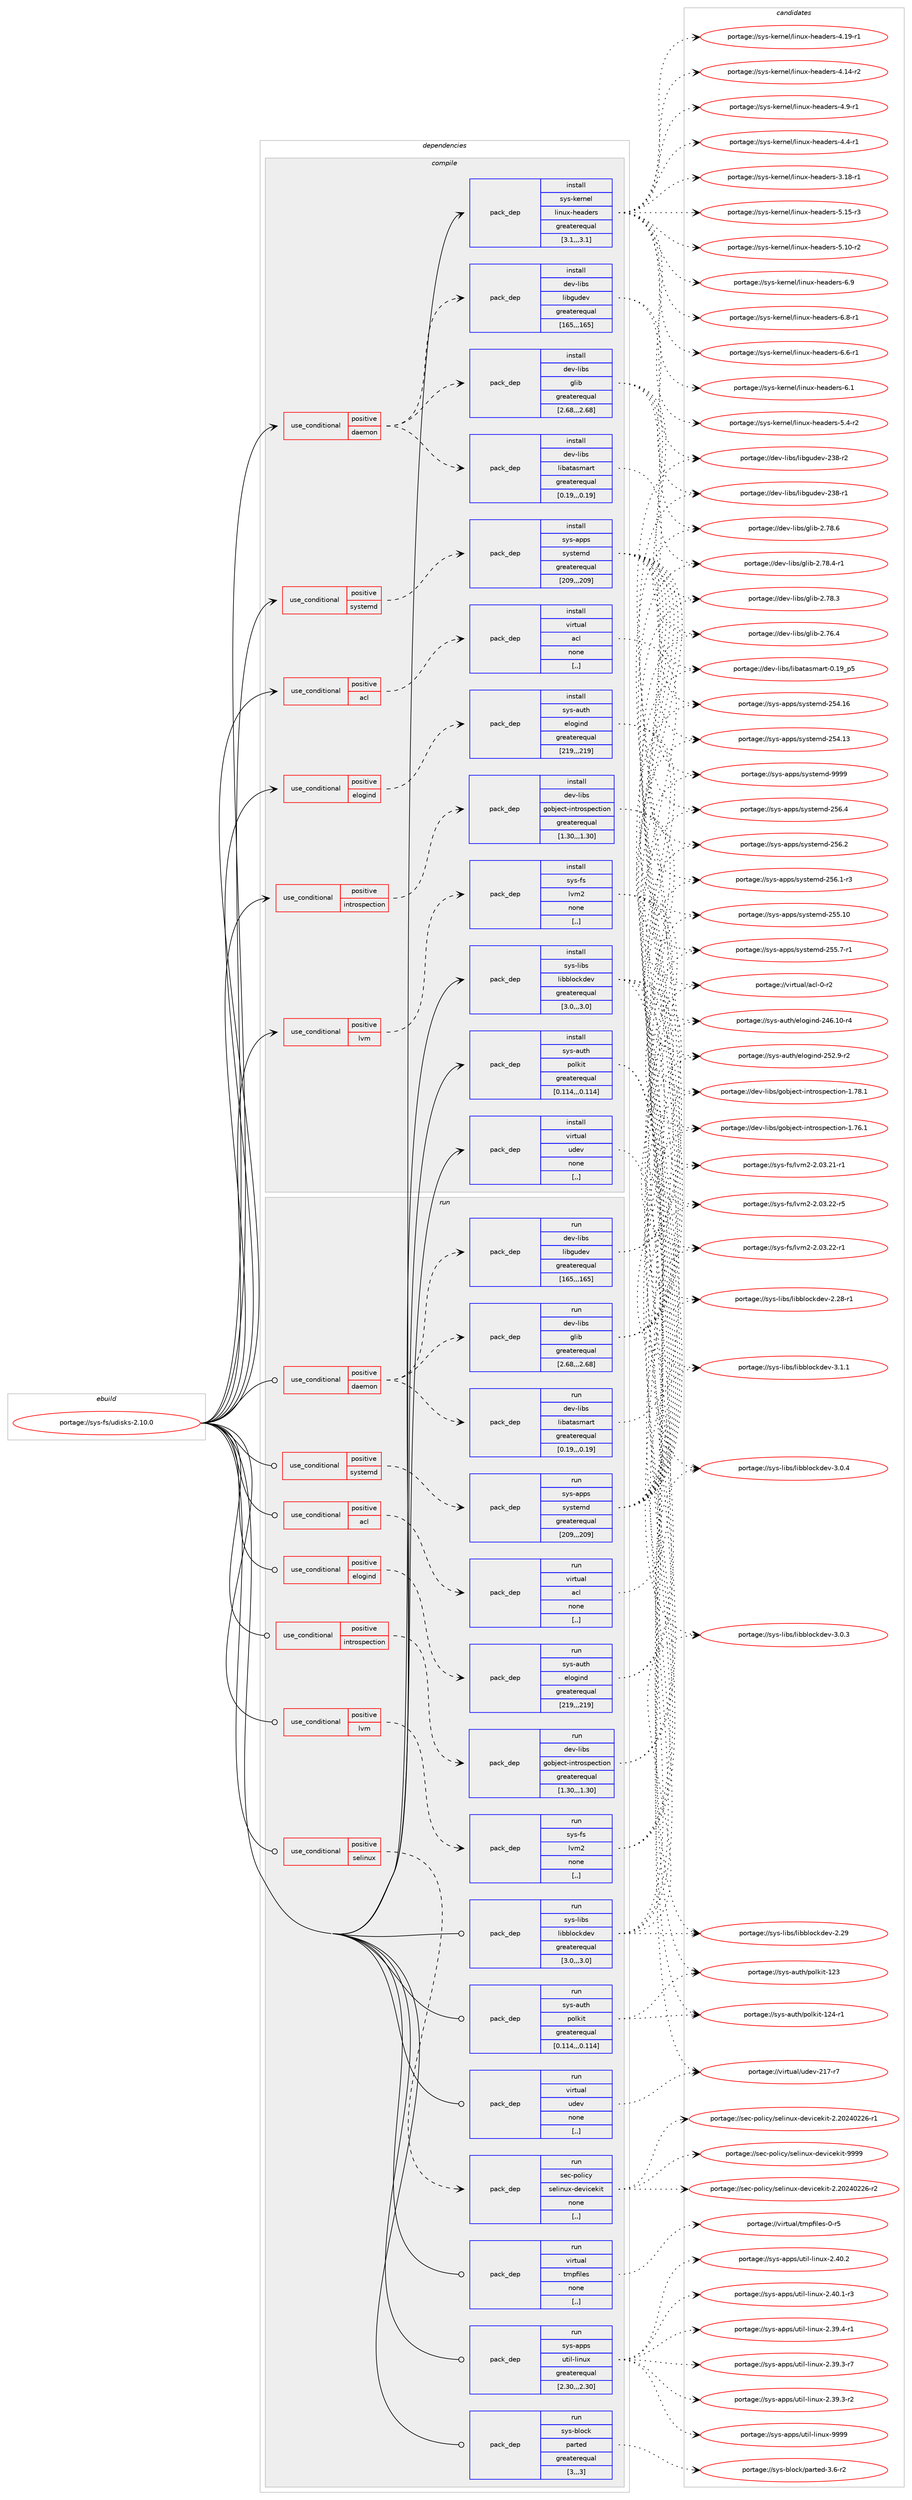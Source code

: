 digraph prolog {

# *************
# Graph options
# *************

newrank=true;
concentrate=true;
compound=true;
graph [rankdir=LR,fontname=Helvetica,fontsize=10,ranksep=1.5];#, ranksep=2.5, nodesep=0.2];
edge  [arrowhead=vee];
node  [fontname=Helvetica,fontsize=10];

# **********
# The ebuild
# **********

subgraph cluster_leftcol {
color=gray;
label=<<i>ebuild</i>>;
id [label="portage://sys-fs/udisks-2.10.0", color=red, width=4, href="../sys-fs/udisks-2.10.0.svg"];
}

# ****************
# The dependencies
# ****************

subgraph cluster_midcol {
color=gray;
label=<<i>dependencies</i>>;
subgraph cluster_compile {
fillcolor="#eeeeee";
style=filled;
label=<<i>compile</i>>;
subgraph cond116480 {
dependency437229 [label=<<TABLE BORDER="0" CELLBORDER="1" CELLSPACING="0" CELLPADDING="4"><TR><TD ROWSPAN="3" CELLPADDING="10">use_conditional</TD></TR><TR><TD>positive</TD></TR><TR><TD>acl</TD></TR></TABLE>>, shape=none, color=red];
subgraph pack317780 {
dependency437230 [label=<<TABLE BORDER="0" CELLBORDER="1" CELLSPACING="0" CELLPADDING="4" WIDTH="220"><TR><TD ROWSPAN="6" CELLPADDING="30">pack_dep</TD></TR><TR><TD WIDTH="110">install</TD></TR><TR><TD>virtual</TD></TR><TR><TD>acl</TD></TR><TR><TD>none</TD></TR><TR><TD>[,,]</TD></TR></TABLE>>, shape=none, color=blue];
}
dependency437229:e -> dependency437230:w [weight=20,style="dashed",arrowhead="vee"];
}
id:e -> dependency437229:w [weight=20,style="solid",arrowhead="vee"];
subgraph cond116481 {
dependency437231 [label=<<TABLE BORDER="0" CELLBORDER="1" CELLSPACING="0" CELLPADDING="4"><TR><TD ROWSPAN="3" CELLPADDING="10">use_conditional</TD></TR><TR><TD>positive</TD></TR><TR><TD>daemon</TD></TR></TABLE>>, shape=none, color=red];
subgraph pack317781 {
dependency437232 [label=<<TABLE BORDER="0" CELLBORDER="1" CELLSPACING="0" CELLPADDING="4" WIDTH="220"><TR><TD ROWSPAN="6" CELLPADDING="30">pack_dep</TD></TR><TR><TD WIDTH="110">install</TD></TR><TR><TD>dev-libs</TD></TR><TR><TD>glib</TD></TR><TR><TD>greaterequal</TD></TR><TR><TD>[2.68,,,2.68]</TD></TR></TABLE>>, shape=none, color=blue];
}
dependency437231:e -> dependency437232:w [weight=20,style="dashed",arrowhead="vee"];
subgraph pack317782 {
dependency437233 [label=<<TABLE BORDER="0" CELLBORDER="1" CELLSPACING="0" CELLPADDING="4" WIDTH="220"><TR><TD ROWSPAN="6" CELLPADDING="30">pack_dep</TD></TR><TR><TD WIDTH="110">install</TD></TR><TR><TD>dev-libs</TD></TR><TR><TD>libatasmart</TD></TR><TR><TD>greaterequal</TD></TR><TR><TD>[0.19,,,0.19]</TD></TR></TABLE>>, shape=none, color=blue];
}
dependency437231:e -> dependency437233:w [weight=20,style="dashed",arrowhead="vee"];
subgraph pack317783 {
dependency437234 [label=<<TABLE BORDER="0" CELLBORDER="1" CELLSPACING="0" CELLPADDING="4" WIDTH="220"><TR><TD ROWSPAN="6" CELLPADDING="30">pack_dep</TD></TR><TR><TD WIDTH="110">install</TD></TR><TR><TD>dev-libs</TD></TR><TR><TD>libgudev</TD></TR><TR><TD>greaterequal</TD></TR><TR><TD>[165,,,165]</TD></TR></TABLE>>, shape=none, color=blue];
}
dependency437231:e -> dependency437234:w [weight=20,style="dashed",arrowhead="vee"];
}
id:e -> dependency437231:w [weight=20,style="solid",arrowhead="vee"];
subgraph cond116482 {
dependency437235 [label=<<TABLE BORDER="0" CELLBORDER="1" CELLSPACING="0" CELLPADDING="4"><TR><TD ROWSPAN="3" CELLPADDING="10">use_conditional</TD></TR><TR><TD>positive</TD></TR><TR><TD>elogind</TD></TR></TABLE>>, shape=none, color=red];
subgraph pack317784 {
dependency437236 [label=<<TABLE BORDER="0" CELLBORDER="1" CELLSPACING="0" CELLPADDING="4" WIDTH="220"><TR><TD ROWSPAN="6" CELLPADDING="30">pack_dep</TD></TR><TR><TD WIDTH="110">install</TD></TR><TR><TD>sys-auth</TD></TR><TR><TD>elogind</TD></TR><TR><TD>greaterequal</TD></TR><TR><TD>[219,,,219]</TD></TR></TABLE>>, shape=none, color=blue];
}
dependency437235:e -> dependency437236:w [weight=20,style="dashed",arrowhead="vee"];
}
id:e -> dependency437235:w [weight=20,style="solid",arrowhead="vee"];
subgraph cond116483 {
dependency437237 [label=<<TABLE BORDER="0" CELLBORDER="1" CELLSPACING="0" CELLPADDING="4"><TR><TD ROWSPAN="3" CELLPADDING="10">use_conditional</TD></TR><TR><TD>positive</TD></TR><TR><TD>introspection</TD></TR></TABLE>>, shape=none, color=red];
subgraph pack317785 {
dependency437238 [label=<<TABLE BORDER="0" CELLBORDER="1" CELLSPACING="0" CELLPADDING="4" WIDTH="220"><TR><TD ROWSPAN="6" CELLPADDING="30">pack_dep</TD></TR><TR><TD WIDTH="110">install</TD></TR><TR><TD>dev-libs</TD></TR><TR><TD>gobject-introspection</TD></TR><TR><TD>greaterequal</TD></TR><TR><TD>[1.30,,,1.30]</TD></TR></TABLE>>, shape=none, color=blue];
}
dependency437237:e -> dependency437238:w [weight=20,style="dashed",arrowhead="vee"];
}
id:e -> dependency437237:w [weight=20,style="solid",arrowhead="vee"];
subgraph cond116484 {
dependency437239 [label=<<TABLE BORDER="0" CELLBORDER="1" CELLSPACING="0" CELLPADDING="4"><TR><TD ROWSPAN="3" CELLPADDING="10">use_conditional</TD></TR><TR><TD>positive</TD></TR><TR><TD>lvm</TD></TR></TABLE>>, shape=none, color=red];
subgraph pack317786 {
dependency437240 [label=<<TABLE BORDER="0" CELLBORDER="1" CELLSPACING="0" CELLPADDING="4" WIDTH="220"><TR><TD ROWSPAN="6" CELLPADDING="30">pack_dep</TD></TR><TR><TD WIDTH="110">install</TD></TR><TR><TD>sys-fs</TD></TR><TR><TD>lvm2</TD></TR><TR><TD>none</TD></TR><TR><TD>[,,]</TD></TR></TABLE>>, shape=none, color=blue];
}
dependency437239:e -> dependency437240:w [weight=20,style="dashed",arrowhead="vee"];
}
id:e -> dependency437239:w [weight=20,style="solid",arrowhead="vee"];
subgraph cond116485 {
dependency437241 [label=<<TABLE BORDER="0" CELLBORDER="1" CELLSPACING="0" CELLPADDING="4"><TR><TD ROWSPAN="3" CELLPADDING="10">use_conditional</TD></TR><TR><TD>positive</TD></TR><TR><TD>systemd</TD></TR></TABLE>>, shape=none, color=red];
subgraph pack317787 {
dependency437242 [label=<<TABLE BORDER="0" CELLBORDER="1" CELLSPACING="0" CELLPADDING="4" WIDTH="220"><TR><TD ROWSPAN="6" CELLPADDING="30">pack_dep</TD></TR><TR><TD WIDTH="110">install</TD></TR><TR><TD>sys-apps</TD></TR><TR><TD>systemd</TD></TR><TR><TD>greaterequal</TD></TR><TR><TD>[209,,,209]</TD></TR></TABLE>>, shape=none, color=blue];
}
dependency437241:e -> dependency437242:w [weight=20,style="dashed",arrowhead="vee"];
}
id:e -> dependency437241:w [weight=20,style="solid",arrowhead="vee"];
subgraph pack317788 {
dependency437243 [label=<<TABLE BORDER="0" CELLBORDER="1" CELLSPACING="0" CELLPADDING="4" WIDTH="220"><TR><TD ROWSPAN="6" CELLPADDING="30">pack_dep</TD></TR><TR><TD WIDTH="110">install</TD></TR><TR><TD>sys-auth</TD></TR><TR><TD>polkit</TD></TR><TR><TD>greaterequal</TD></TR><TR><TD>[0.114,,,0.114]</TD></TR></TABLE>>, shape=none, color=blue];
}
id:e -> dependency437243:w [weight=20,style="solid",arrowhead="vee"];
subgraph pack317789 {
dependency437244 [label=<<TABLE BORDER="0" CELLBORDER="1" CELLSPACING="0" CELLPADDING="4" WIDTH="220"><TR><TD ROWSPAN="6" CELLPADDING="30">pack_dep</TD></TR><TR><TD WIDTH="110">install</TD></TR><TR><TD>sys-kernel</TD></TR><TR><TD>linux-headers</TD></TR><TR><TD>greaterequal</TD></TR><TR><TD>[3.1,,,3.1]</TD></TR></TABLE>>, shape=none, color=blue];
}
id:e -> dependency437244:w [weight=20,style="solid",arrowhead="vee"];
subgraph pack317790 {
dependency437245 [label=<<TABLE BORDER="0" CELLBORDER="1" CELLSPACING="0" CELLPADDING="4" WIDTH="220"><TR><TD ROWSPAN="6" CELLPADDING="30">pack_dep</TD></TR><TR><TD WIDTH="110">install</TD></TR><TR><TD>sys-libs</TD></TR><TR><TD>libblockdev</TD></TR><TR><TD>greaterequal</TD></TR><TR><TD>[3.0,,,3.0]</TD></TR></TABLE>>, shape=none, color=blue];
}
id:e -> dependency437245:w [weight=20,style="solid",arrowhead="vee"];
subgraph pack317791 {
dependency437246 [label=<<TABLE BORDER="0" CELLBORDER="1" CELLSPACING="0" CELLPADDING="4" WIDTH="220"><TR><TD ROWSPAN="6" CELLPADDING="30">pack_dep</TD></TR><TR><TD WIDTH="110">install</TD></TR><TR><TD>virtual</TD></TR><TR><TD>udev</TD></TR><TR><TD>none</TD></TR><TR><TD>[,,]</TD></TR></TABLE>>, shape=none, color=blue];
}
id:e -> dependency437246:w [weight=20,style="solid",arrowhead="vee"];
}
subgraph cluster_compileandrun {
fillcolor="#eeeeee";
style=filled;
label=<<i>compile and run</i>>;
}
subgraph cluster_run {
fillcolor="#eeeeee";
style=filled;
label=<<i>run</i>>;
subgraph cond116486 {
dependency437247 [label=<<TABLE BORDER="0" CELLBORDER="1" CELLSPACING="0" CELLPADDING="4"><TR><TD ROWSPAN="3" CELLPADDING="10">use_conditional</TD></TR><TR><TD>positive</TD></TR><TR><TD>acl</TD></TR></TABLE>>, shape=none, color=red];
subgraph pack317792 {
dependency437248 [label=<<TABLE BORDER="0" CELLBORDER="1" CELLSPACING="0" CELLPADDING="4" WIDTH="220"><TR><TD ROWSPAN="6" CELLPADDING="30">pack_dep</TD></TR><TR><TD WIDTH="110">run</TD></TR><TR><TD>virtual</TD></TR><TR><TD>acl</TD></TR><TR><TD>none</TD></TR><TR><TD>[,,]</TD></TR></TABLE>>, shape=none, color=blue];
}
dependency437247:e -> dependency437248:w [weight=20,style="dashed",arrowhead="vee"];
}
id:e -> dependency437247:w [weight=20,style="solid",arrowhead="odot"];
subgraph cond116487 {
dependency437249 [label=<<TABLE BORDER="0" CELLBORDER="1" CELLSPACING="0" CELLPADDING="4"><TR><TD ROWSPAN="3" CELLPADDING="10">use_conditional</TD></TR><TR><TD>positive</TD></TR><TR><TD>daemon</TD></TR></TABLE>>, shape=none, color=red];
subgraph pack317793 {
dependency437250 [label=<<TABLE BORDER="0" CELLBORDER="1" CELLSPACING="0" CELLPADDING="4" WIDTH="220"><TR><TD ROWSPAN="6" CELLPADDING="30">pack_dep</TD></TR><TR><TD WIDTH="110">run</TD></TR><TR><TD>dev-libs</TD></TR><TR><TD>glib</TD></TR><TR><TD>greaterequal</TD></TR><TR><TD>[2.68,,,2.68]</TD></TR></TABLE>>, shape=none, color=blue];
}
dependency437249:e -> dependency437250:w [weight=20,style="dashed",arrowhead="vee"];
subgraph pack317794 {
dependency437251 [label=<<TABLE BORDER="0" CELLBORDER="1" CELLSPACING="0" CELLPADDING="4" WIDTH="220"><TR><TD ROWSPAN="6" CELLPADDING="30">pack_dep</TD></TR><TR><TD WIDTH="110">run</TD></TR><TR><TD>dev-libs</TD></TR><TR><TD>libatasmart</TD></TR><TR><TD>greaterequal</TD></TR><TR><TD>[0.19,,,0.19]</TD></TR></TABLE>>, shape=none, color=blue];
}
dependency437249:e -> dependency437251:w [weight=20,style="dashed",arrowhead="vee"];
subgraph pack317795 {
dependency437252 [label=<<TABLE BORDER="0" CELLBORDER="1" CELLSPACING="0" CELLPADDING="4" WIDTH="220"><TR><TD ROWSPAN="6" CELLPADDING="30">pack_dep</TD></TR><TR><TD WIDTH="110">run</TD></TR><TR><TD>dev-libs</TD></TR><TR><TD>libgudev</TD></TR><TR><TD>greaterequal</TD></TR><TR><TD>[165,,,165]</TD></TR></TABLE>>, shape=none, color=blue];
}
dependency437249:e -> dependency437252:w [weight=20,style="dashed",arrowhead="vee"];
}
id:e -> dependency437249:w [weight=20,style="solid",arrowhead="odot"];
subgraph cond116488 {
dependency437253 [label=<<TABLE BORDER="0" CELLBORDER="1" CELLSPACING="0" CELLPADDING="4"><TR><TD ROWSPAN="3" CELLPADDING="10">use_conditional</TD></TR><TR><TD>positive</TD></TR><TR><TD>elogind</TD></TR></TABLE>>, shape=none, color=red];
subgraph pack317796 {
dependency437254 [label=<<TABLE BORDER="0" CELLBORDER="1" CELLSPACING="0" CELLPADDING="4" WIDTH="220"><TR><TD ROWSPAN="6" CELLPADDING="30">pack_dep</TD></TR><TR><TD WIDTH="110">run</TD></TR><TR><TD>sys-auth</TD></TR><TR><TD>elogind</TD></TR><TR><TD>greaterequal</TD></TR><TR><TD>[219,,,219]</TD></TR></TABLE>>, shape=none, color=blue];
}
dependency437253:e -> dependency437254:w [weight=20,style="dashed",arrowhead="vee"];
}
id:e -> dependency437253:w [weight=20,style="solid",arrowhead="odot"];
subgraph cond116489 {
dependency437255 [label=<<TABLE BORDER="0" CELLBORDER="1" CELLSPACING="0" CELLPADDING="4"><TR><TD ROWSPAN="3" CELLPADDING="10">use_conditional</TD></TR><TR><TD>positive</TD></TR><TR><TD>introspection</TD></TR></TABLE>>, shape=none, color=red];
subgraph pack317797 {
dependency437256 [label=<<TABLE BORDER="0" CELLBORDER="1" CELLSPACING="0" CELLPADDING="4" WIDTH="220"><TR><TD ROWSPAN="6" CELLPADDING="30">pack_dep</TD></TR><TR><TD WIDTH="110">run</TD></TR><TR><TD>dev-libs</TD></TR><TR><TD>gobject-introspection</TD></TR><TR><TD>greaterequal</TD></TR><TR><TD>[1.30,,,1.30]</TD></TR></TABLE>>, shape=none, color=blue];
}
dependency437255:e -> dependency437256:w [weight=20,style="dashed",arrowhead="vee"];
}
id:e -> dependency437255:w [weight=20,style="solid",arrowhead="odot"];
subgraph cond116490 {
dependency437257 [label=<<TABLE BORDER="0" CELLBORDER="1" CELLSPACING="0" CELLPADDING="4"><TR><TD ROWSPAN="3" CELLPADDING="10">use_conditional</TD></TR><TR><TD>positive</TD></TR><TR><TD>lvm</TD></TR></TABLE>>, shape=none, color=red];
subgraph pack317798 {
dependency437258 [label=<<TABLE BORDER="0" CELLBORDER="1" CELLSPACING="0" CELLPADDING="4" WIDTH="220"><TR><TD ROWSPAN="6" CELLPADDING="30">pack_dep</TD></TR><TR><TD WIDTH="110">run</TD></TR><TR><TD>sys-fs</TD></TR><TR><TD>lvm2</TD></TR><TR><TD>none</TD></TR><TR><TD>[,,]</TD></TR></TABLE>>, shape=none, color=blue];
}
dependency437257:e -> dependency437258:w [weight=20,style="dashed",arrowhead="vee"];
}
id:e -> dependency437257:w [weight=20,style="solid",arrowhead="odot"];
subgraph cond116491 {
dependency437259 [label=<<TABLE BORDER="0" CELLBORDER="1" CELLSPACING="0" CELLPADDING="4"><TR><TD ROWSPAN="3" CELLPADDING="10">use_conditional</TD></TR><TR><TD>positive</TD></TR><TR><TD>selinux</TD></TR></TABLE>>, shape=none, color=red];
subgraph pack317799 {
dependency437260 [label=<<TABLE BORDER="0" CELLBORDER="1" CELLSPACING="0" CELLPADDING="4" WIDTH="220"><TR><TD ROWSPAN="6" CELLPADDING="30">pack_dep</TD></TR><TR><TD WIDTH="110">run</TD></TR><TR><TD>sec-policy</TD></TR><TR><TD>selinux-devicekit</TD></TR><TR><TD>none</TD></TR><TR><TD>[,,]</TD></TR></TABLE>>, shape=none, color=blue];
}
dependency437259:e -> dependency437260:w [weight=20,style="dashed",arrowhead="vee"];
}
id:e -> dependency437259:w [weight=20,style="solid",arrowhead="odot"];
subgraph cond116492 {
dependency437261 [label=<<TABLE BORDER="0" CELLBORDER="1" CELLSPACING="0" CELLPADDING="4"><TR><TD ROWSPAN="3" CELLPADDING="10">use_conditional</TD></TR><TR><TD>positive</TD></TR><TR><TD>systemd</TD></TR></TABLE>>, shape=none, color=red];
subgraph pack317800 {
dependency437262 [label=<<TABLE BORDER="0" CELLBORDER="1" CELLSPACING="0" CELLPADDING="4" WIDTH="220"><TR><TD ROWSPAN="6" CELLPADDING="30">pack_dep</TD></TR><TR><TD WIDTH="110">run</TD></TR><TR><TD>sys-apps</TD></TR><TR><TD>systemd</TD></TR><TR><TD>greaterequal</TD></TR><TR><TD>[209,,,209]</TD></TR></TABLE>>, shape=none, color=blue];
}
dependency437261:e -> dependency437262:w [weight=20,style="dashed",arrowhead="vee"];
}
id:e -> dependency437261:w [weight=20,style="solid",arrowhead="odot"];
subgraph pack317801 {
dependency437263 [label=<<TABLE BORDER="0" CELLBORDER="1" CELLSPACING="0" CELLPADDING="4" WIDTH="220"><TR><TD ROWSPAN="6" CELLPADDING="30">pack_dep</TD></TR><TR><TD WIDTH="110">run</TD></TR><TR><TD>sys-apps</TD></TR><TR><TD>util-linux</TD></TR><TR><TD>greaterequal</TD></TR><TR><TD>[2.30,,,2.30]</TD></TR></TABLE>>, shape=none, color=blue];
}
id:e -> dependency437263:w [weight=20,style="solid",arrowhead="odot"];
subgraph pack317802 {
dependency437264 [label=<<TABLE BORDER="0" CELLBORDER="1" CELLSPACING="0" CELLPADDING="4" WIDTH="220"><TR><TD ROWSPAN="6" CELLPADDING="30">pack_dep</TD></TR><TR><TD WIDTH="110">run</TD></TR><TR><TD>sys-auth</TD></TR><TR><TD>polkit</TD></TR><TR><TD>greaterequal</TD></TR><TR><TD>[0.114,,,0.114]</TD></TR></TABLE>>, shape=none, color=blue];
}
id:e -> dependency437264:w [weight=20,style="solid",arrowhead="odot"];
subgraph pack317803 {
dependency437265 [label=<<TABLE BORDER="0" CELLBORDER="1" CELLSPACING="0" CELLPADDING="4" WIDTH="220"><TR><TD ROWSPAN="6" CELLPADDING="30">pack_dep</TD></TR><TR><TD WIDTH="110">run</TD></TR><TR><TD>sys-block</TD></TR><TR><TD>parted</TD></TR><TR><TD>greaterequal</TD></TR><TR><TD>[3,,,3]</TD></TR></TABLE>>, shape=none, color=blue];
}
id:e -> dependency437265:w [weight=20,style="solid",arrowhead="odot"];
subgraph pack317804 {
dependency437266 [label=<<TABLE BORDER="0" CELLBORDER="1" CELLSPACING="0" CELLPADDING="4" WIDTH="220"><TR><TD ROWSPAN="6" CELLPADDING="30">pack_dep</TD></TR><TR><TD WIDTH="110">run</TD></TR><TR><TD>sys-libs</TD></TR><TR><TD>libblockdev</TD></TR><TR><TD>greaterequal</TD></TR><TR><TD>[3.0,,,3.0]</TD></TR></TABLE>>, shape=none, color=blue];
}
id:e -> dependency437266:w [weight=20,style="solid",arrowhead="odot"];
subgraph pack317805 {
dependency437267 [label=<<TABLE BORDER="0" CELLBORDER="1" CELLSPACING="0" CELLPADDING="4" WIDTH="220"><TR><TD ROWSPAN="6" CELLPADDING="30">pack_dep</TD></TR><TR><TD WIDTH="110">run</TD></TR><TR><TD>virtual</TD></TR><TR><TD>tmpfiles</TD></TR><TR><TD>none</TD></TR><TR><TD>[,,]</TD></TR></TABLE>>, shape=none, color=blue];
}
id:e -> dependency437267:w [weight=20,style="solid",arrowhead="odot"];
subgraph pack317806 {
dependency437268 [label=<<TABLE BORDER="0" CELLBORDER="1" CELLSPACING="0" CELLPADDING="4" WIDTH="220"><TR><TD ROWSPAN="6" CELLPADDING="30">pack_dep</TD></TR><TR><TD WIDTH="110">run</TD></TR><TR><TD>virtual</TD></TR><TR><TD>udev</TD></TR><TR><TD>none</TD></TR><TR><TD>[,,]</TD></TR></TABLE>>, shape=none, color=blue];
}
id:e -> dependency437268:w [weight=20,style="solid",arrowhead="odot"];
}
}

# **************
# The candidates
# **************

subgraph cluster_choices {
rank=same;
color=gray;
label=<<i>candidates</i>>;

subgraph choice317780 {
color=black;
nodesep=1;
choice1181051141161179710847979910845484511450 [label="portage://virtual/acl-0-r2", color=red, width=4,href="../virtual/acl-0-r2.svg"];
dependency437230:e -> choice1181051141161179710847979910845484511450:w [style=dotted,weight="100"];
}
subgraph choice317781 {
color=black;
nodesep=1;
choice1001011184510810598115471031081059845504655564654 [label="portage://dev-libs/glib-2.78.6", color=red, width=4,href="../dev-libs/glib-2.78.6.svg"];
choice10010111845108105981154710310810598455046555646524511449 [label="portage://dev-libs/glib-2.78.4-r1", color=red, width=4,href="../dev-libs/glib-2.78.4-r1.svg"];
choice1001011184510810598115471031081059845504655564651 [label="portage://dev-libs/glib-2.78.3", color=red, width=4,href="../dev-libs/glib-2.78.3.svg"];
choice1001011184510810598115471031081059845504655544652 [label="portage://dev-libs/glib-2.76.4", color=red, width=4,href="../dev-libs/glib-2.76.4.svg"];
dependency437232:e -> choice1001011184510810598115471031081059845504655564654:w [style=dotted,weight="100"];
dependency437232:e -> choice10010111845108105981154710310810598455046555646524511449:w [style=dotted,weight="100"];
dependency437232:e -> choice1001011184510810598115471031081059845504655564651:w [style=dotted,weight="100"];
dependency437232:e -> choice1001011184510810598115471031081059845504655544652:w [style=dotted,weight="100"];
}
subgraph choice317782 {
color=black;
nodesep=1;
choice1001011184510810598115471081059897116971151099711411645484649579511253 [label="portage://dev-libs/libatasmart-0.19_p5", color=red, width=4,href="../dev-libs/libatasmart-0.19_p5.svg"];
dependency437233:e -> choice1001011184510810598115471081059897116971151099711411645484649579511253:w [style=dotted,weight="100"];
}
subgraph choice317783 {
color=black;
nodesep=1;
choice10010111845108105981154710810598103117100101118455051564511450 [label="portage://dev-libs/libgudev-238-r2", color=red, width=4,href="../dev-libs/libgudev-238-r2.svg"];
choice10010111845108105981154710810598103117100101118455051564511449 [label="portage://dev-libs/libgudev-238-r1", color=red, width=4,href="../dev-libs/libgudev-238-r1.svg"];
dependency437234:e -> choice10010111845108105981154710810598103117100101118455051564511450:w [style=dotted,weight="100"];
dependency437234:e -> choice10010111845108105981154710810598103117100101118455051564511449:w [style=dotted,weight="100"];
}
subgraph choice317784 {
color=black;
nodesep=1;
choice1151211154597117116104471011081111031051101004550535046574511450 [label="portage://sys-auth/elogind-252.9-r2", color=red, width=4,href="../sys-auth/elogind-252.9-r2.svg"];
choice115121115459711711610447101108111103105110100455052544649484511452 [label="portage://sys-auth/elogind-246.10-r4", color=red, width=4,href="../sys-auth/elogind-246.10-r4.svg"];
dependency437236:e -> choice1151211154597117116104471011081111031051101004550535046574511450:w [style=dotted,weight="100"];
dependency437236:e -> choice115121115459711711610447101108111103105110100455052544649484511452:w [style=dotted,weight="100"];
}
subgraph choice317785 {
color=black;
nodesep=1;
choice1001011184510810598115471031119810610199116451051101161141111151121019911610511111045494655564649 [label="portage://dev-libs/gobject-introspection-1.78.1", color=red, width=4,href="../dev-libs/gobject-introspection-1.78.1.svg"];
choice1001011184510810598115471031119810610199116451051101161141111151121019911610511111045494655544649 [label="portage://dev-libs/gobject-introspection-1.76.1", color=red, width=4,href="../dev-libs/gobject-introspection-1.76.1.svg"];
dependency437238:e -> choice1001011184510810598115471031119810610199116451051101161141111151121019911610511111045494655564649:w [style=dotted,weight="100"];
dependency437238:e -> choice1001011184510810598115471031119810610199116451051101161141111151121019911610511111045494655544649:w [style=dotted,weight="100"];
}
subgraph choice317786 {
color=black;
nodesep=1;
choice11512111545102115471081181095045504648514650504511453 [label="portage://sys-fs/lvm2-2.03.22-r5", color=red, width=4,href="../sys-fs/lvm2-2.03.22-r5.svg"];
choice11512111545102115471081181095045504648514650504511449 [label="portage://sys-fs/lvm2-2.03.22-r1", color=red, width=4,href="../sys-fs/lvm2-2.03.22-r1.svg"];
choice11512111545102115471081181095045504648514650494511449 [label="portage://sys-fs/lvm2-2.03.21-r1", color=red, width=4,href="../sys-fs/lvm2-2.03.21-r1.svg"];
dependency437240:e -> choice11512111545102115471081181095045504648514650504511453:w [style=dotted,weight="100"];
dependency437240:e -> choice11512111545102115471081181095045504648514650504511449:w [style=dotted,weight="100"];
dependency437240:e -> choice11512111545102115471081181095045504648514650494511449:w [style=dotted,weight="100"];
}
subgraph choice317787 {
color=black;
nodesep=1;
choice1151211154597112112115471151211151161011091004557575757 [label="portage://sys-apps/systemd-9999", color=red, width=4,href="../sys-apps/systemd-9999.svg"];
choice115121115459711211211547115121115116101109100455053544652 [label="portage://sys-apps/systemd-256.4", color=red, width=4,href="../sys-apps/systemd-256.4.svg"];
choice115121115459711211211547115121115116101109100455053544650 [label="portage://sys-apps/systemd-256.2", color=red, width=4,href="../sys-apps/systemd-256.2.svg"];
choice1151211154597112112115471151211151161011091004550535446494511451 [label="portage://sys-apps/systemd-256.1-r3", color=red, width=4,href="../sys-apps/systemd-256.1-r3.svg"];
choice11512111545971121121154711512111511610110910045505353464948 [label="portage://sys-apps/systemd-255.10", color=red, width=4,href="../sys-apps/systemd-255.10.svg"];
choice1151211154597112112115471151211151161011091004550535346554511449 [label="portage://sys-apps/systemd-255.7-r1", color=red, width=4,href="../sys-apps/systemd-255.7-r1.svg"];
choice11512111545971121121154711512111511610110910045505352464954 [label="portage://sys-apps/systemd-254.16", color=red, width=4,href="../sys-apps/systemd-254.16.svg"];
choice11512111545971121121154711512111511610110910045505352464951 [label="portage://sys-apps/systemd-254.13", color=red, width=4,href="../sys-apps/systemd-254.13.svg"];
dependency437242:e -> choice1151211154597112112115471151211151161011091004557575757:w [style=dotted,weight="100"];
dependency437242:e -> choice115121115459711211211547115121115116101109100455053544652:w [style=dotted,weight="100"];
dependency437242:e -> choice115121115459711211211547115121115116101109100455053544650:w [style=dotted,weight="100"];
dependency437242:e -> choice1151211154597112112115471151211151161011091004550535446494511451:w [style=dotted,weight="100"];
dependency437242:e -> choice11512111545971121121154711512111511610110910045505353464948:w [style=dotted,weight="100"];
dependency437242:e -> choice1151211154597112112115471151211151161011091004550535346554511449:w [style=dotted,weight="100"];
dependency437242:e -> choice11512111545971121121154711512111511610110910045505352464954:w [style=dotted,weight="100"];
dependency437242:e -> choice11512111545971121121154711512111511610110910045505352464951:w [style=dotted,weight="100"];
}
subgraph choice317788 {
color=black;
nodesep=1;
choice115121115459711711610447112111108107105116454950524511449 [label="portage://sys-auth/polkit-124-r1", color=red, width=4,href="../sys-auth/polkit-124-r1.svg"];
choice11512111545971171161044711211110810710511645495051 [label="portage://sys-auth/polkit-123", color=red, width=4,href="../sys-auth/polkit-123.svg"];
dependency437243:e -> choice115121115459711711610447112111108107105116454950524511449:w [style=dotted,weight="100"];
dependency437243:e -> choice11512111545971171161044711211110810710511645495051:w [style=dotted,weight="100"];
}
subgraph choice317789 {
color=black;
nodesep=1;
choice1151211154510710111411010110847108105110117120451041019710010111411545544657 [label="portage://sys-kernel/linux-headers-6.9", color=red, width=4,href="../sys-kernel/linux-headers-6.9.svg"];
choice11512111545107101114110101108471081051101171204510410197100101114115455446564511449 [label="portage://sys-kernel/linux-headers-6.8-r1", color=red, width=4,href="../sys-kernel/linux-headers-6.8-r1.svg"];
choice11512111545107101114110101108471081051101171204510410197100101114115455446544511449 [label="portage://sys-kernel/linux-headers-6.6-r1", color=red, width=4,href="../sys-kernel/linux-headers-6.6-r1.svg"];
choice1151211154510710111411010110847108105110117120451041019710010111411545544649 [label="portage://sys-kernel/linux-headers-6.1", color=red, width=4,href="../sys-kernel/linux-headers-6.1.svg"];
choice1151211154510710111411010110847108105110117120451041019710010111411545534649534511451 [label="portage://sys-kernel/linux-headers-5.15-r3", color=red, width=4,href="../sys-kernel/linux-headers-5.15-r3.svg"];
choice1151211154510710111411010110847108105110117120451041019710010111411545534649484511450 [label="portage://sys-kernel/linux-headers-5.10-r2", color=red, width=4,href="../sys-kernel/linux-headers-5.10-r2.svg"];
choice11512111545107101114110101108471081051101171204510410197100101114115455346524511450 [label="portage://sys-kernel/linux-headers-5.4-r2", color=red, width=4,href="../sys-kernel/linux-headers-5.4-r2.svg"];
choice1151211154510710111411010110847108105110117120451041019710010111411545524649574511449 [label="portage://sys-kernel/linux-headers-4.19-r1", color=red, width=4,href="../sys-kernel/linux-headers-4.19-r1.svg"];
choice1151211154510710111411010110847108105110117120451041019710010111411545524649524511450 [label="portage://sys-kernel/linux-headers-4.14-r2", color=red, width=4,href="../sys-kernel/linux-headers-4.14-r2.svg"];
choice11512111545107101114110101108471081051101171204510410197100101114115455246574511449 [label="portage://sys-kernel/linux-headers-4.9-r1", color=red, width=4,href="../sys-kernel/linux-headers-4.9-r1.svg"];
choice11512111545107101114110101108471081051101171204510410197100101114115455246524511449 [label="portage://sys-kernel/linux-headers-4.4-r1", color=red, width=4,href="../sys-kernel/linux-headers-4.4-r1.svg"];
choice1151211154510710111411010110847108105110117120451041019710010111411545514649564511449 [label="portage://sys-kernel/linux-headers-3.18-r1", color=red, width=4,href="../sys-kernel/linux-headers-3.18-r1.svg"];
dependency437244:e -> choice1151211154510710111411010110847108105110117120451041019710010111411545544657:w [style=dotted,weight="100"];
dependency437244:e -> choice11512111545107101114110101108471081051101171204510410197100101114115455446564511449:w [style=dotted,weight="100"];
dependency437244:e -> choice11512111545107101114110101108471081051101171204510410197100101114115455446544511449:w [style=dotted,weight="100"];
dependency437244:e -> choice1151211154510710111411010110847108105110117120451041019710010111411545544649:w [style=dotted,weight="100"];
dependency437244:e -> choice1151211154510710111411010110847108105110117120451041019710010111411545534649534511451:w [style=dotted,weight="100"];
dependency437244:e -> choice1151211154510710111411010110847108105110117120451041019710010111411545534649484511450:w [style=dotted,weight="100"];
dependency437244:e -> choice11512111545107101114110101108471081051101171204510410197100101114115455346524511450:w [style=dotted,weight="100"];
dependency437244:e -> choice1151211154510710111411010110847108105110117120451041019710010111411545524649574511449:w [style=dotted,weight="100"];
dependency437244:e -> choice1151211154510710111411010110847108105110117120451041019710010111411545524649524511450:w [style=dotted,weight="100"];
dependency437244:e -> choice11512111545107101114110101108471081051101171204510410197100101114115455246574511449:w [style=dotted,weight="100"];
dependency437244:e -> choice11512111545107101114110101108471081051101171204510410197100101114115455246524511449:w [style=dotted,weight="100"];
dependency437244:e -> choice1151211154510710111411010110847108105110117120451041019710010111411545514649564511449:w [style=dotted,weight="100"];
}
subgraph choice317790 {
color=black;
nodesep=1;
choice115121115451081059811547108105989810811199107100101118455146494649 [label="portage://sys-libs/libblockdev-3.1.1", color=red, width=4,href="../sys-libs/libblockdev-3.1.1.svg"];
choice115121115451081059811547108105989810811199107100101118455146484652 [label="portage://sys-libs/libblockdev-3.0.4", color=red, width=4,href="../sys-libs/libblockdev-3.0.4.svg"];
choice115121115451081059811547108105989810811199107100101118455146484651 [label="portage://sys-libs/libblockdev-3.0.3", color=red, width=4,href="../sys-libs/libblockdev-3.0.3.svg"];
choice1151211154510810598115471081059898108111991071001011184550465057 [label="portage://sys-libs/libblockdev-2.29", color=red, width=4,href="../sys-libs/libblockdev-2.29.svg"];
choice11512111545108105981154710810598981081119910710010111845504650564511449 [label="portage://sys-libs/libblockdev-2.28-r1", color=red, width=4,href="../sys-libs/libblockdev-2.28-r1.svg"];
dependency437245:e -> choice115121115451081059811547108105989810811199107100101118455146494649:w [style=dotted,weight="100"];
dependency437245:e -> choice115121115451081059811547108105989810811199107100101118455146484652:w [style=dotted,weight="100"];
dependency437245:e -> choice115121115451081059811547108105989810811199107100101118455146484651:w [style=dotted,weight="100"];
dependency437245:e -> choice1151211154510810598115471081059898108111991071001011184550465057:w [style=dotted,weight="100"];
dependency437245:e -> choice11512111545108105981154710810598981081119910710010111845504650564511449:w [style=dotted,weight="100"];
}
subgraph choice317791 {
color=black;
nodesep=1;
choice1181051141161179710847117100101118455049554511455 [label="portage://virtual/udev-217-r7", color=red, width=4,href="../virtual/udev-217-r7.svg"];
dependency437246:e -> choice1181051141161179710847117100101118455049554511455:w [style=dotted,weight="100"];
}
subgraph choice317792 {
color=black;
nodesep=1;
choice1181051141161179710847979910845484511450 [label="portage://virtual/acl-0-r2", color=red, width=4,href="../virtual/acl-0-r2.svg"];
dependency437248:e -> choice1181051141161179710847979910845484511450:w [style=dotted,weight="100"];
}
subgraph choice317793 {
color=black;
nodesep=1;
choice1001011184510810598115471031081059845504655564654 [label="portage://dev-libs/glib-2.78.6", color=red, width=4,href="../dev-libs/glib-2.78.6.svg"];
choice10010111845108105981154710310810598455046555646524511449 [label="portage://dev-libs/glib-2.78.4-r1", color=red, width=4,href="../dev-libs/glib-2.78.4-r1.svg"];
choice1001011184510810598115471031081059845504655564651 [label="portage://dev-libs/glib-2.78.3", color=red, width=4,href="../dev-libs/glib-2.78.3.svg"];
choice1001011184510810598115471031081059845504655544652 [label="portage://dev-libs/glib-2.76.4", color=red, width=4,href="../dev-libs/glib-2.76.4.svg"];
dependency437250:e -> choice1001011184510810598115471031081059845504655564654:w [style=dotted,weight="100"];
dependency437250:e -> choice10010111845108105981154710310810598455046555646524511449:w [style=dotted,weight="100"];
dependency437250:e -> choice1001011184510810598115471031081059845504655564651:w [style=dotted,weight="100"];
dependency437250:e -> choice1001011184510810598115471031081059845504655544652:w [style=dotted,weight="100"];
}
subgraph choice317794 {
color=black;
nodesep=1;
choice1001011184510810598115471081059897116971151099711411645484649579511253 [label="portage://dev-libs/libatasmart-0.19_p5", color=red, width=4,href="../dev-libs/libatasmart-0.19_p5.svg"];
dependency437251:e -> choice1001011184510810598115471081059897116971151099711411645484649579511253:w [style=dotted,weight="100"];
}
subgraph choice317795 {
color=black;
nodesep=1;
choice10010111845108105981154710810598103117100101118455051564511450 [label="portage://dev-libs/libgudev-238-r2", color=red, width=4,href="../dev-libs/libgudev-238-r2.svg"];
choice10010111845108105981154710810598103117100101118455051564511449 [label="portage://dev-libs/libgudev-238-r1", color=red, width=4,href="../dev-libs/libgudev-238-r1.svg"];
dependency437252:e -> choice10010111845108105981154710810598103117100101118455051564511450:w [style=dotted,weight="100"];
dependency437252:e -> choice10010111845108105981154710810598103117100101118455051564511449:w [style=dotted,weight="100"];
}
subgraph choice317796 {
color=black;
nodesep=1;
choice1151211154597117116104471011081111031051101004550535046574511450 [label="portage://sys-auth/elogind-252.9-r2", color=red, width=4,href="../sys-auth/elogind-252.9-r2.svg"];
choice115121115459711711610447101108111103105110100455052544649484511452 [label="portage://sys-auth/elogind-246.10-r4", color=red, width=4,href="../sys-auth/elogind-246.10-r4.svg"];
dependency437254:e -> choice1151211154597117116104471011081111031051101004550535046574511450:w [style=dotted,weight="100"];
dependency437254:e -> choice115121115459711711610447101108111103105110100455052544649484511452:w [style=dotted,weight="100"];
}
subgraph choice317797 {
color=black;
nodesep=1;
choice1001011184510810598115471031119810610199116451051101161141111151121019911610511111045494655564649 [label="portage://dev-libs/gobject-introspection-1.78.1", color=red, width=4,href="../dev-libs/gobject-introspection-1.78.1.svg"];
choice1001011184510810598115471031119810610199116451051101161141111151121019911610511111045494655544649 [label="portage://dev-libs/gobject-introspection-1.76.1", color=red, width=4,href="../dev-libs/gobject-introspection-1.76.1.svg"];
dependency437256:e -> choice1001011184510810598115471031119810610199116451051101161141111151121019911610511111045494655564649:w [style=dotted,weight="100"];
dependency437256:e -> choice1001011184510810598115471031119810610199116451051101161141111151121019911610511111045494655544649:w [style=dotted,weight="100"];
}
subgraph choice317798 {
color=black;
nodesep=1;
choice11512111545102115471081181095045504648514650504511453 [label="portage://sys-fs/lvm2-2.03.22-r5", color=red, width=4,href="../sys-fs/lvm2-2.03.22-r5.svg"];
choice11512111545102115471081181095045504648514650504511449 [label="portage://sys-fs/lvm2-2.03.22-r1", color=red, width=4,href="../sys-fs/lvm2-2.03.22-r1.svg"];
choice11512111545102115471081181095045504648514650494511449 [label="portage://sys-fs/lvm2-2.03.21-r1", color=red, width=4,href="../sys-fs/lvm2-2.03.21-r1.svg"];
dependency437258:e -> choice11512111545102115471081181095045504648514650504511453:w [style=dotted,weight="100"];
dependency437258:e -> choice11512111545102115471081181095045504648514650504511449:w [style=dotted,weight="100"];
dependency437258:e -> choice11512111545102115471081181095045504648514650494511449:w [style=dotted,weight="100"];
}
subgraph choice317799 {
color=black;
nodesep=1;
choice1151019945112111108105991214711510110810511011712045100101118105991011071051164557575757 [label="portage://sec-policy/selinux-devicekit-9999", color=red, width=4,href="../sec-policy/selinux-devicekit-9999.svg"];
choice11510199451121111081059912147115101108105110117120451001011181059910110710511645504650485052485050544511450 [label="portage://sec-policy/selinux-devicekit-2.20240226-r2", color=red, width=4,href="../sec-policy/selinux-devicekit-2.20240226-r2.svg"];
choice11510199451121111081059912147115101108105110117120451001011181059910110710511645504650485052485050544511449 [label="portage://sec-policy/selinux-devicekit-2.20240226-r1", color=red, width=4,href="../sec-policy/selinux-devicekit-2.20240226-r1.svg"];
dependency437260:e -> choice1151019945112111108105991214711510110810511011712045100101118105991011071051164557575757:w [style=dotted,weight="100"];
dependency437260:e -> choice11510199451121111081059912147115101108105110117120451001011181059910110710511645504650485052485050544511450:w [style=dotted,weight="100"];
dependency437260:e -> choice11510199451121111081059912147115101108105110117120451001011181059910110710511645504650485052485050544511449:w [style=dotted,weight="100"];
}
subgraph choice317800 {
color=black;
nodesep=1;
choice1151211154597112112115471151211151161011091004557575757 [label="portage://sys-apps/systemd-9999", color=red, width=4,href="../sys-apps/systemd-9999.svg"];
choice115121115459711211211547115121115116101109100455053544652 [label="portage://sys-apps/systemd-256.4", color=red, width=4,href="../sys-apps/systemd-256.4.svg"];
choice115121115459711211211547115121115116101109100455053544650 [label="portage://sys-apps/systemd-256.2", color=red, width=4,href="../sys-apps/systemd-256.2.svg"];
choice1151211154597112112115471151211151161011091004550535446494511451 [label="portage://sys-apps/systemd-256.1-r3", color=red, width=4,href="../sys-apps/systemd-256.1-r3.svg"];
choice11512111545971121121154711512111511610110910045505353464948 [label="portage://sys-apps/systemd-255.10", color=red, width=4,href="../sys-apps/systemd-255.10.svg"];
choice1151211154597112112115471151211151161011091004550535346554511449 [label="portage://sys-apps/systemd-255.7-r1", color=red, width=4,href="../sys-apps/systemd-255.7-r1.svg"];
choice11512111545971121121154711512111511610110910045505352464954 [label="portage://sys-apps/systemd-254.16", color=red, width=4,href="../sys-apps/systemd-254.16.svg"];
choice11512111545971121121154711512111511610110910045505352464951 [label="portage://sys-apps/systemd-254.13", color=red, width=4,href="../sys-apps/systemd-254.13.svg"];
dependency437262:e -> choice1151211154597112112115471151211151161011091004557575757:w [style=dotted,weight="100"];
dependency437262:e -> choice115121115459711211211547115121115116101109100455053544652:w [style=dotted,weight="100"];
dependency437262:e -> choice115121115459711211211547115121115116101109100455053544650:w [style=dotted,weight="100"];
dependency437262:e -> choice1151211154597112112115471151211151161011091004550535446494511451:w [style=dotted,weight="100"];
dependency437262:e -> choice11512111545971121121154711512111511610110910045505353464948:w [style=dotted,weight="100"];
dependency437262:e -> choice1151211154597112112115471151211151161011091004550535346554511449:w [style=dotted,weight="100"];
dependency437262:e -> choice11512111545971121121154711512111511610110910045505352464954:w [style=dotted,weight="100"];
dependency437262:e -> choice11512111545971121121154711512111511610110910045505352464951:w [style=dotted,weight="100"];
}
subgraph choice317801 {
color=black;
nodesep=1;
choice115121115459711211211547117116105108451081051101171204557575757 [label="portage://sys-apps/util-linux-9999", color=red, width=4,href="../sys-apps/util-linux-9999.svg"];
choice1151211154597112112115471171161051084510810511011712045504652484650 [label="portage://sys-apps/util-linux-2.40.2", color=red, width=4,href="../sys-apps/util-linux-2.40.2.svg"];
choice11512111545971121121154711711610510845108105110117120455046524846494511451 [label="portage://sys-apps/util-linux-2.40.1-r3", color=red, width=4,href="../sys-apps/util-linux-2.40.1-r3.svg"];
choice11512111545971121121154711711610510845108105110117120455046515746524511449 [label="portage://sys-apps/util-linux-2.39.4-r1", color=red, width=4,href="../sys-apps/util-linux-2.39.4-r1.svg"];
choice11512111545971121121154711711610510845108105110117120455046515746514511455 [label="portage://sys-apps/util-linux-2.39.3-r7", color=red, width=4,href="../sys-apps/util-linux-2.39.3-r7.svg"];
choice11512111545971121121154711711610510845108105110117120455046515746514511450 [label="portage://sys-apps/util-linux-2.39.3-r2", color=red, width=4,href="../sys-apps/util-linux-2.39.3-r2.svg"];
dependency437263:e -> choice115121115459711211211547117116105108451081051101171204557575757:w [style=dotted,weight="100"];
dependency437263:e -> choice1151211154597112112115471171161051084510810511011712045504652484650:w [style=dotted,weight="100"];
dependency437263:e -> choice11512111545971121121154711711610510845108105110117120455046524846494511451:w [style=dotted,weight="100"];
dependency437263:e -> choice11512111545971121121154711711610510845108105110117120455046515746524511449:w [style=dotted,weight="100"];
dependency437263:e -> choice11512111545971121121154711711610510845108105110117120455046515746514511455:w [style=dotted,weight="100"];
dependency437263:e -> choice11512111545971121121154711711610510845108105110117120455046515746514511450:w [style=dotted,weight="100"];
}
subgraph choice317802 {
color=black;
nodesep=1;
choice115121115459711711610447112111108107105116454950524511449 [label="portage://sys-auth/polkit-124-r1", color=red, width=4,href="../sys-auth/polkit-124-r1.svg"];
choice11512111545971171161044711211110810710511645495051 [label="portage://sys-auth/polkit-123", color=red, width=4,href="../sys-auth/polkit-123.svg"];
dependency437264:e -> choice115121115459711711610447112111108107105116454950524511449:w [style=dotted,weight="100"];
dependency437264:e -> choice11512111545971171161044711211110810710511645495051:w [style=dotted,weight="100"];
}
subgraph choice317803 {
color=black;
nodesep=1;
choice1151211154598108111991074711297114116101100455146544511450 [label="portage://sys-block/parted-3.6-r2", color=red, width=4,href="../sys-block/parted-3.6-r2.svg"];
dependency437265:e -> choice1151211154598108111991074711297114116101100455146544511450:w [style=dotted,weight="100"];
}
subgraph choice317804 {
color=black;
nodesep=1;
choice115121115451081059811547108105989810811199107100101118455146494649 [label="portage://sys-libs/libblockdev-3.1.1", color=red, width=4,href="../sys-libs/libblockdev-3.1.1.svg"];
choice115121115451081059811547108105989810811199107100101118455146484652 [label="portage://sys-libs/libblockdev-3.0.4", color=red, width=4,href="../sys-libs/libblockdev-3.0.4.svg"];
choice115121115451081059811547108105989810811199107100101118455146484651 [label="portage://sys-libs/libblockdev-3.0.3", color=red, width=4,href="../sys-libs/libblockdev-3.0.3.svg"];
choice1151211154510810598115471081059898108111991071001011184550465057 [label="portage://sys-libs/libblockdev-2.29", color=red, width=4,href="../sys-libs/libblockdev-2.29.svg"];
choice11512111545108105981154710810598981081119910710010111845504650564511449 [label="portage://sys-libs/libblockdev-2.28-r1", color=red, width=4,href="../sys-libs/libblockdev-2.28-r1.svg"];
dependency437266:e -> choice115121115451081059811547108105989810811199107100101118455146494649:w [style=dotted,weight="100"];
dependency437266:e -> choice115121115451081059811547108105989810811199107100101118455146484652:w [style=dotted,weight="100"];
dependency437266:e -> choice115121115451081059811547108105989810811199107100101118455146484651:w [style=dotted,weight="100"];
dependency437266:e -> choice1151211154510810598115471081059898108111991071001011184550465057:w [style=dotted,weight="100"];
dependency437266:e -> choice11512111545108105981154710810598981081119910710010111845504650564511449:w [style=dotted,weight="100"];
}
subgraph choice317805 {
color=black;
nodesep=1;
choice118105114116117971084711610911210210510810111545484511453 [label="portage://virtual/tmpfiles-0-r5", color=red, width=4,href="../virtual/tmpfiles-0-r5.svg"];
dependency437267:e -> choice118105114116117971084711610911210210510810111545484511453:w [style=dotted,weight="100"];
}
subgraph choice317806 {
color=black;
nodesep=1;
choice1181051141161179710847117100101118455049554511455 [label="portage://virtual/udev-217-r7", color=red, width=4,href="../virtual/udev-217-r7.svg"];
dependency437268:e -> choice1181051141161179710847117100101118455049554511455:w [style=dotted,weight="100"];
}
}

}
